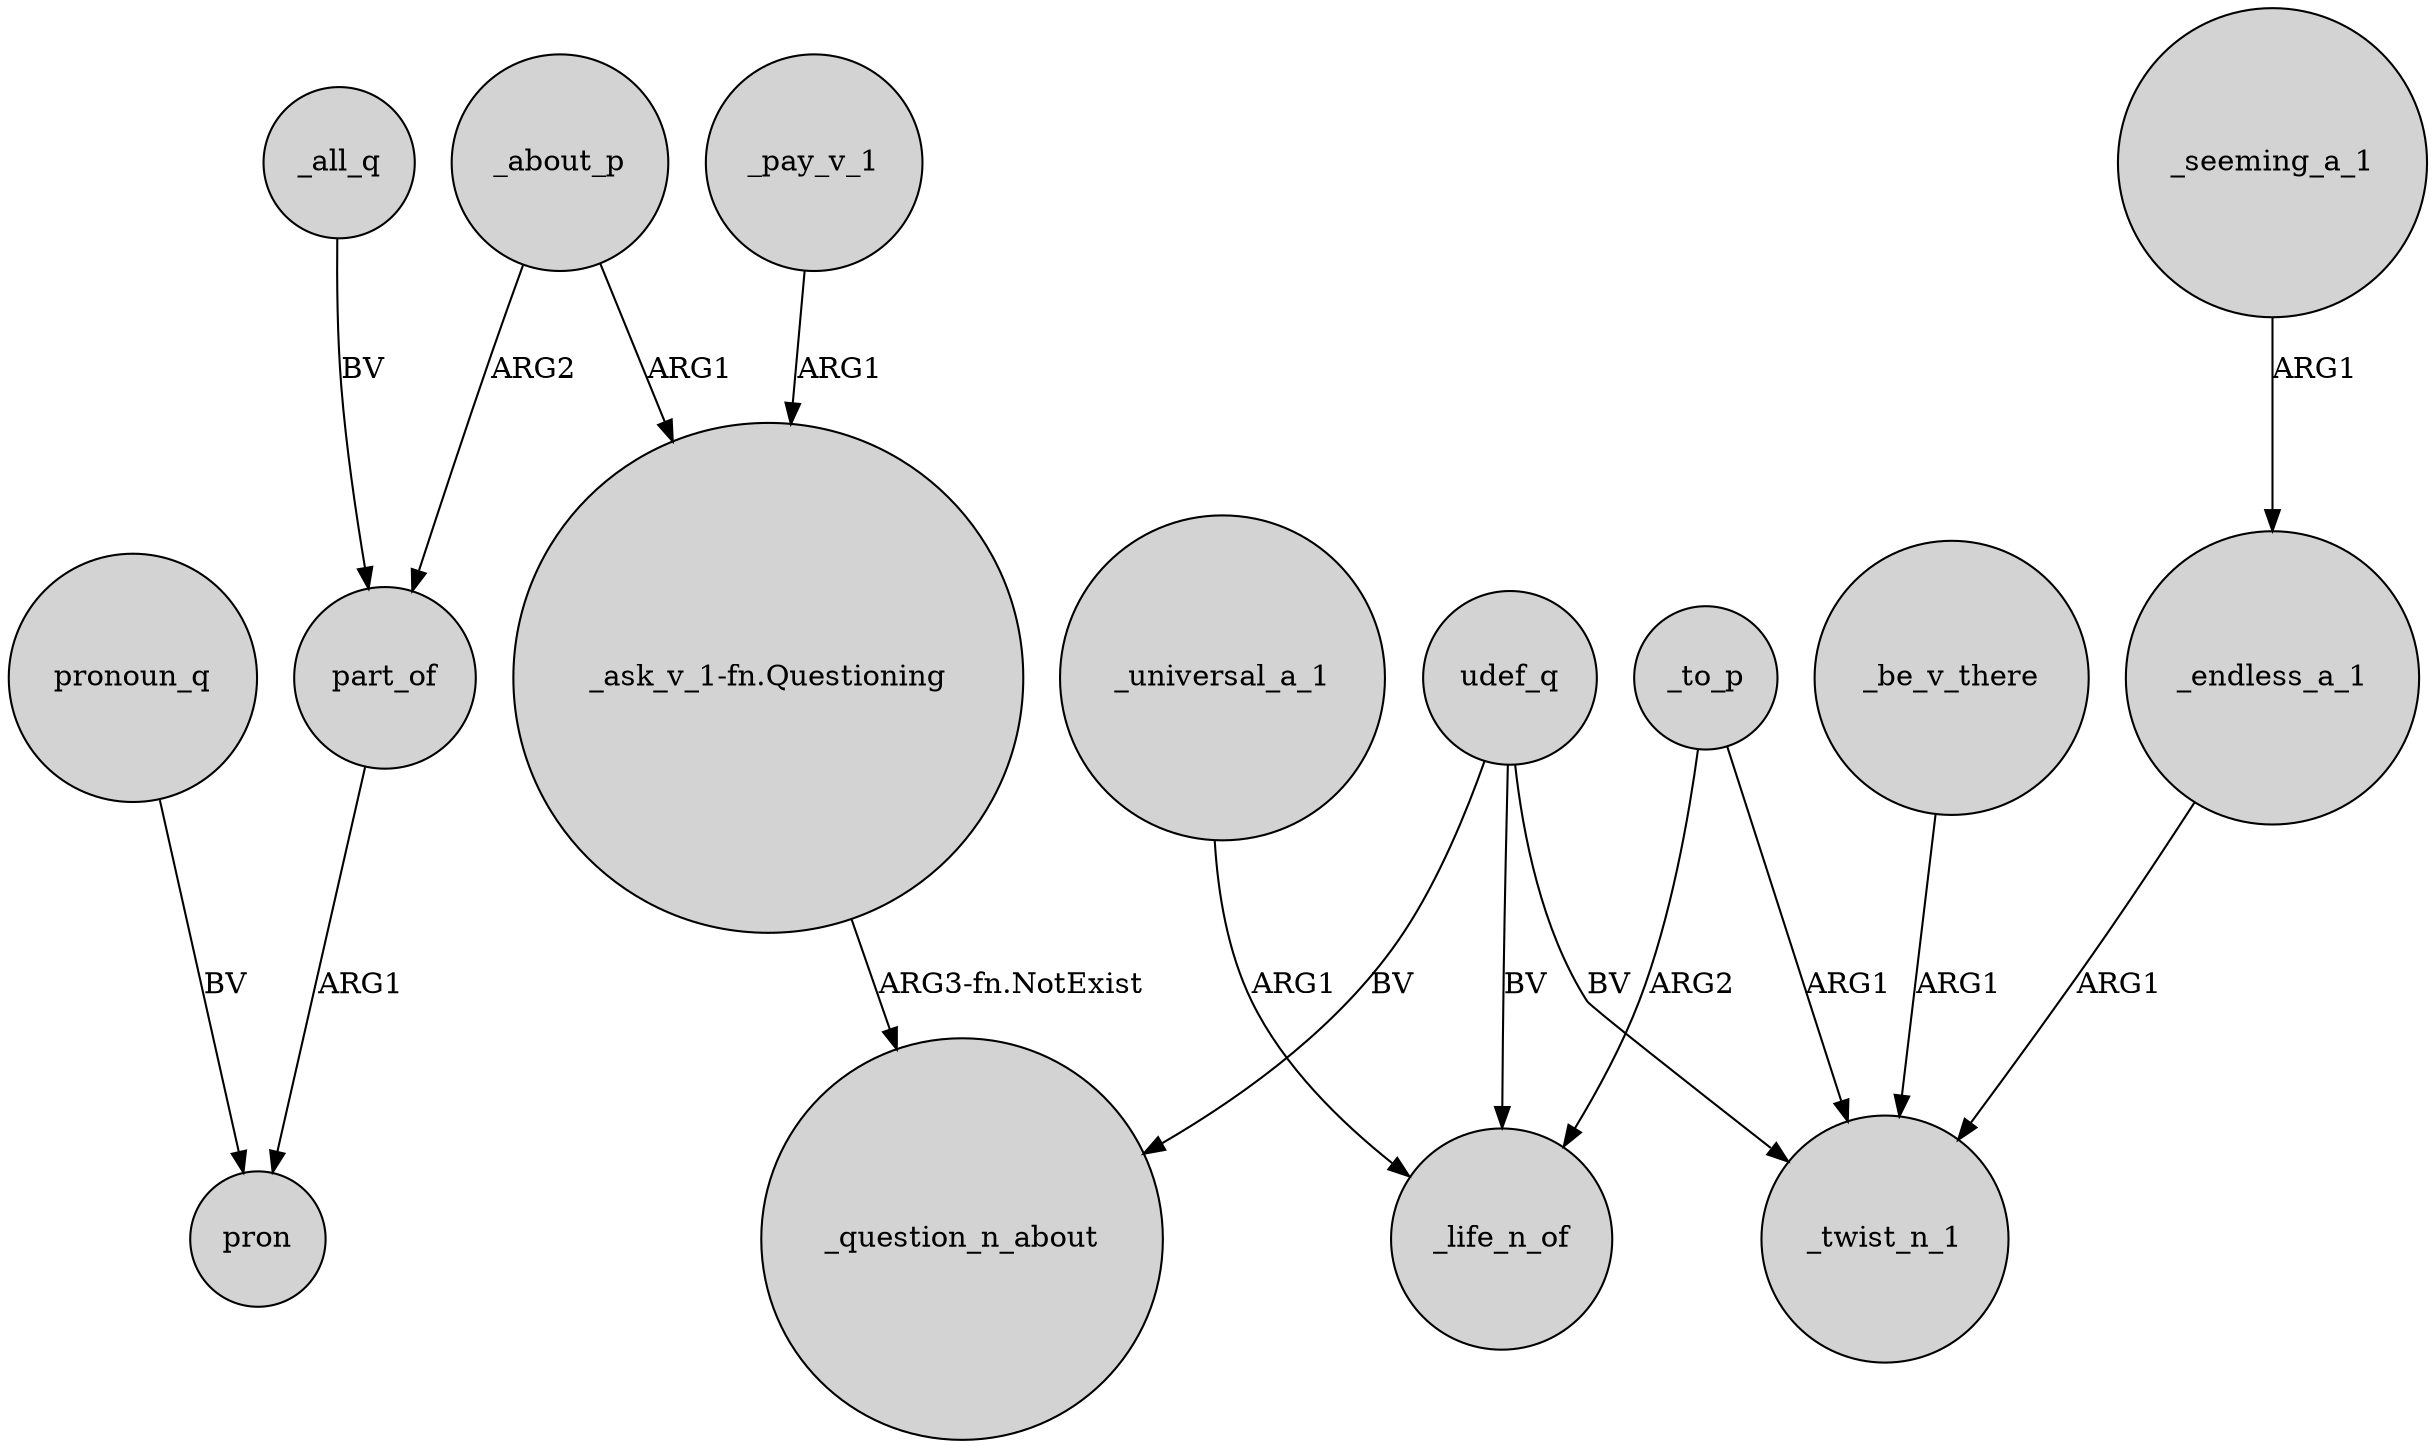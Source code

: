 digraph {
	node [shape=circle style=filled]
	udef_q -> _question_n_about [label=BV]
	part_of -> pron [label=ARG1]
	_universal_a_1 -> _life_n_of [label=ARG1]
	_to_p -> _life_n_of [label=ARG2]
	"_ask_v_1-fn.Questioning" -> _question_n_about [label="ARG3-fn.NotExist"]
	_endless_a_1 -> _twist_n_1 [label=ARG1]
	udef_q -> _twist_n_1 [label=BV]
	_all_q -> part_of [label=BV]
	udef_q -> _life_n_of [label=BV]
	_about_p -> part_of [label=ARG2]
	_about_p -> "_ask_v_1-fn.Questioning" [label=ARG1]
	_to_p -> _twist_n_1 [label=ARG1]
	_seeming_a_1 -> _endless_a_1 [label=ARG1]
	_pay_v_1 -> "_ask_v_1-fn.Questioning" [label=ARG1]
	_be_v_there -> _twist_n_1 [label=ARG1]
	pronoun_q -> pron [label=BV]
}
